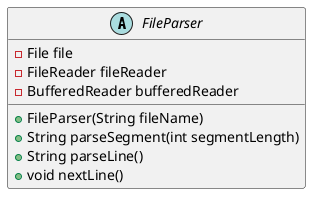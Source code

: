 @startuml fileparser
abstract class FileParser {
    - File file
    - FileReader fileReader
    - BufferedReader bufferedReader
    + FileParser(String fileName)
    + String parseSegment(int segmentLength)
    + String parseLine()
    + void nextLine()
}
@enduml